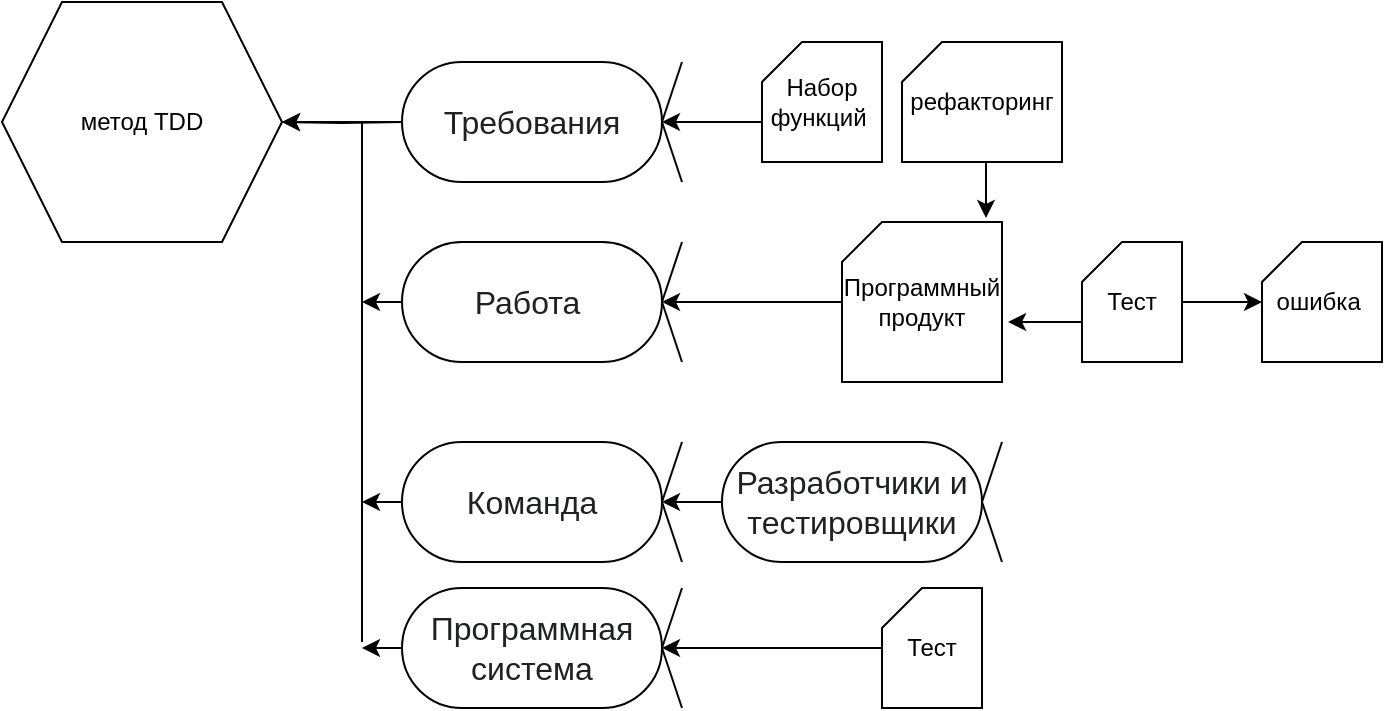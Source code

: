 <mxfile version="15.9.4" type="github">
  <diagram name="Page-1" id="e7e014a7-5840-1c2e-5031-d8a46d1fe8dd">
    <mxGraphModel dx="868" dy="453" grid="1" gridSize="10" guides="1" tooltips="1" connect="1" arrows="1" fold="1" page="1" pageScale="1" pageWidth="1169" pageHeight="826" background="none" math="0" shadow="0">
      <root>
        <mxCell id="0" />
        <mxCell id="1" parent="0" />
        <mxCell id="hjKGUoCsUy8046te_LSd-41" value="метод TDD" style="shape=hexagon;perimeter=hexagonPerimeter2;whiteSpace=wrap;html=1;fixedSize=1;size=30;rotation=0;" parent="1" vertex="1">
          <mxGeometry x="460" y="120" width="140" height="120" as="geometry" />
        </mxCell>
        <mxCell id="hjKGUoCsUy8046te_LSd-42" value="" style="group" parent="1" vertex="1" connectable="0">
          <mxGeometry x="690" y="150" width="110" height="60" as="geometry" />
        </mxCell>
        <mxCell id="hjKGUoCsUy8046te_LSd-43" value="&lt;font color=&quot;#202124&quot; face=&quot;arial, sans-serif&quot;&gt;&lt;span style=&quot;font-size: 16px ; background-color: rgb(255 , 255 , 255)&quot;&gt;Требования&lt;/span&gt;&lt;/font&gt;" style="rounded=1;whiteSpace=wrap;html=1;arcSize=50;" parent="hjKGUoCsUy8046te_LSd-42" vertex="1">
          <mxGeometry x="-30" width="130" height="60" as="geometry" />
        </mxCell>
        <mxCell id="hjKGUoCsUy8046te_LSd-44" value="" style="endArrow=none;html=1;rounded=0;curved=1;entryX=1;entryY=0.5;entryDx=0;entryDy=0;" parent="hjKGUoCsUy8046te_LSd-42" target="hjKGUoCsUy8046te_LSd-43" edge="1">
          <mxGeometry width="50" height="50" relative="1" as="geometry">
            <mxPoint x="110" y="60" as="sourcePoint" />
            <mxPoint x="210" y="-10" as="targetPoint" />
          </mxGeometry>
        </mxCell>
        <mxCell id="hjKGUoCsUy8046te_LSd-45" value="" style="endArrow=none;html=1;rounded=0;curved=1;entryX=1;entryY=0.5;entryDx=0;entryDy=0;" parent="hjKGUoCsUy8046te_LSd-42" target="hjKGUoCsUy8046te_LSd-43" edge="1">
          <mxGeometry width="50" height="50" relative="1" as="geometry">
            <mxPoint x="110" as="sourcePoint" />
            <mxPoint x="110" y="40" as="targetPoint" />
          </mxGeometry>
        </mxCell>
        <mxCell id="hjKGUoCsUy8046te_LSd-46" value="" style="group" parent="1" vertex="1" connectable="0">
          <mxGeometry x="690" y="240" width="110" height="60" as="geometry" />
        </mxCell>
        <mxCell id="hjKGUoCsUy8046te_LSd-47" value="&lt;font color=&quot;#202124&quot; face=&quot;arial, sans-serif&quot;&gt;&lt;span style=&quot;font-size: 16px ; background-color: rgb(255 , 255 , 255)&quot;&gt;Работа&amp;nbsp;&lt;/span&gt;&lt;/font&gt;" style="rounded=1;whiteSpace=wrap;html=1;arcSize=50;" parent="hjKGUoCsUy8046te_LSd-46" vertex="1">
          <mxGeometry x="-30" width="130" height="60" as="geometry" />
        </mxCell>
        <mxCell id="hjKGUoCsUy8046te_LSd-48" value="" style="endArrow=none;html=1;rounded=0;curved=1;entryX=1;entryY=0.5;entryDx=0;entryDy=0;" parent="hjKGUoCsUy8046te_LSd-46" target="hjKGUoCsUy8046te_LSd-47" edge="1">
          <mxGeometry width="50" height="50" relative="1" as="geometry">
            <mxPoint x="110" y="60" as="sourcePoint" />
            <mxPoint x="210" y="-10" as="targetPoint" />
          </mxGeometry>
        </mxCell>
        <mxCell id="hjKGUoCsUy8046te_LSd-49" value="" style="endArrow=none;html=1;rounded=0;curved=1;entryX=1;entryY=0.5;entryDx=0;entryDy=0;" parent="hjKGUoCsUy8046te_LSd-46" target="hjKGUoCsUy8046te_LSd-47" edge="1">
          <mxGeometry width="50" height="50" relative="1" as="geometry">
            <mxPoint x="110" as="sourcePoint" />
            <mxPoint x="110" y="40" as="targetPoint" />
          </mxGeometry>
        </mxCell>
        <mxCell id="hjKGUoCsUy8046te_LSd-58" style="edgeStyle=orthogonalEdgeStyle;rounded=0;orthogonalLoop=1;jettySize=auto;html=1;exitX=0;exitY=0.5;exitDx=0;exitDy=0;entryX=1;entryY=0.5;entryDx=0;entryDy=0;" parent="1" source="hjKGUoCsUy8046te_LSd-43" target="hjKGUoCsUy8046te_LSd-41" edge="1">
          <mxGeometry relative="1" as="geometry" />
        </mxCell>
        <mxCell id="hjKGUoCsUy8046te_LSd-59" style="edgeStyle=orthogonalEdgeStyle;rounded=0;orthogonalLoop=1;jettySize=auto;html=1;entryX=1;entryY=0.5;entryDx=0;entryDy=0;" parent="1" target="hjKGUoCsUy8046te_LSd-41" edge="1">
          <mxGeometry relative="1" as="geometry">
            <mxPoint x="660" y="180" as="sourcePoint" />
          </mxGeometry>
        </mxCell>
        <mxCell id="hjKGUoCsUy8046te_LSd-65" value="" style="group" parent="1" vertex="1" connectable="0">
          <mxGeometry x="690" y="340" width="110" height="60" as="geometry" />
        </mxCell>
        <mxCell id="hjKGUoCsUy8046te_LSd-66" value="&lt;font color=&quot;#202124&quot; face=&quot;arial, sans-serif&quot;&gt;&lt;span style=&quot;font-size: 16px ; background-color: rgb(255 , 255 , 255)&quot;&gt;Команда&lt;/span&gt;&lt;/font&gt;" style="rounded=1;whiteSpace=wrap;html=1;arcSize=50;" parent="hjKGUoCsUy8046te_LSd-65" vertex="1">
          <mxGeometry x="-30" width="130" height="60" as="geometry" />
        </mxCell>
        <mxCell id="hjKGUoCsUy8046te_LSd-67" value="" style="endArrow=none;html=1;rounded=0;curved=1;entryX=1;entryY=0.5;entryDx=0;entryDy=0;" parent="hjKGUoCsUy8046te_LSd-65" target="hjKGUoCsUy8046te_LSd-66" edge="1">
          <mxGeometry width="50" height="50" relative="1" as="geometry">
            <mxPoint x="110" y="60" as="sourcePoint" />
            <mxPoint x="210" y="-10.0" as="targetPoint" />
          </mxGeometry>
        </mxCell>
        <mxCell id="hjKGUoCsUy8046te_LSd-68" value="" style="endArrow=none;html=1;rounded=0;curved=1;entryX=1;entryY=0.5;entryDx=0;entryDy=0;" parent="hjKGUoCsUy8046te_LSd-65" target="hjKGUoCsUy8046te_LSd-66" edge="1">
          <mxGeometry width="50" height="50" relative="1" as="geometry">
            <mxPoint x="110" as="sourcePoint" />
            <mxPoint x="110" y="40.0" as="targetPoint" />
          </mxGeometry>
        </mxCell>
        <mxCell id="O2x_0k-06AcNhNK3iaKl-23" style="edgeStyle=orthogonalEdgeStyle;rounded=0;orthogonalLoop=1;jettySize=auto;html=1;exitX=0.5;exitY=1;exitDx=0;exitDy=0;exitPerimeter=0;entryX=0.9;entryY=-0.025;entryDx=0;entryDy=0;entryPerimeter=0;" edge="1" parent="1" source="hjKGUoCsUy8046te_LSd-76" target="hjKGUoCsUy8046te_LSd-98">
          <mxGeometry relative="1" as="geometry" />
        </mxCell>
        <mxCell id="hjKGUoCsUy8046te_LSd-76" value="рефакторинг" style="shape=card;whiteSpace=wrap;html=1;size=20;" parent="1" vertex="1">
          <mxGeometry x="910" y="140" width="80" height="60" as="geometry" />
        </mxCell>
        <mxCell id="O2x_0k-06AcNhNK3iaKl-19" style="edgeStyle=orthogonalEdgeStyle;rounded=0;orthogonalLoop=1;jettySize=auto;html=1;" edge="1" parent="1" source="hjKGUoCsUy8046te_LSd-98">
          <mxGeometry relative="1" as="geometry">
            <mxPoint x="790" y="270" as="targetPoint" />
          </mxGeometry>
        </mxCell>
        <mxCell id="hjKGUoCsUy8046te_LSd-98" value="Программный продукт" style="shape=card;whiteSpace=wrap;html=1;size=20;" parent="1" vertex="1">
          <mxGeometry x="880" y="230" width="80" height="80" as="geometry" />
        </mxCell>
        <mxCell id="O2x_0k-06AcNhNK3iaKl-2" value="" style="endArrow=none;html=1;rounded=0;" edge="1" parent="1">
          <mxGeometry width="50" height="50" relative="1" as="geometry">
            <mxPoint x="640" y="440" as="sourcePoint" />
            <mxPoint x="640" y="180" as="targetPoint" />
          </mxGeometry>
        </mxCell>
        <mxCell id="O2x_0k-06AcNhNK3iaKl-4" style="edgeStyle=orthogonalEdgeStyle;rounded=0;orthogonalLoop=1;jettySize=auto;html=1;exitX=0;exitY=0.5;exitDx=0;exitDy=0;" edge="1" parent="1" source="hjKGUoCsUy8046te_LSd-47">
          <mxGeometry relative="1" as="geometry">
            <mxPoint x="640" y="270" as="targetPoint" />
          </mxGeometry>
        </mxCell>
        <mxCell id="O2x_0k-06AcNhNK3iaKl-5" style="edgeStyle=orthogonalEdgeStyle;rounded=0;orthogonalLoop=1;jettySize=auto;html=1;exitX=0;exitY=0.5;exitDx=0;exitDy=0;" edge="1" parent="1" source="hjKGUoCsUy8046te_LSd-66">
          <mxGeometry relative="1" as="geometry">
            <mxPoint x="640" y="370" as="targetPoint" />
          </mxGeometry>
        </mxCell>
        <mxCell id="O2x_0k-06AcNhNK3iaKl-6" value="" style="group" vertex="1" connectable="0" parent="1">
          <mxGeometry x="690" y="413" width="110" height="60" as="geometry" />
        </mxCell>
        <mxCell id="O2x_0k-06AcNhNK3iaKl-7" value="&lt;font color=&quot;#202124&quot; face=&quot;arial, sans-serif&quot;&gt;&lt;span style=&quot;font-size: 16px ; background-color: rgb(255 , 255 , 255)&quot;&gt;Программная система&lt;/span&gt;&lt;/font&gt;" style="rounded=1;whiteSpace=wrap;html=1;arcSize=50;" vertex="1" parent="O2x_0k-06AcNhNK3iaKl-6">
          <mxGeometry x="-30" width="130" height="60" as="geometry" />
        </mxCell>
        <mxCell id="O2x_0k-06AcNhNK3iaKl-8" value="" style="endArrow=none;html=1;rounded=0;curved=1;entryX=1;entryY=0.5;entryDx=0;entryDy=0;" edge="1" parent="O2x_0k-06AcNhNK3iaKl-6" target="O2x_0k-06AcNhNK3iaKl-7">
          <mxGeometry width="50" height="50" relative="1" as="geometry">
            <mxPoint x="110" y="60" as="sourcePoint" />
            <mxPoint x="210" y="-10" as="targetPoint" />
          </mxGeometry>
        </mxCell>
        <mxCell id="O2x_0k-06AcNhNK3iaKl-9" value="" style="endArrow=none;html=1;rounded=0;curved=1;entryX=1;entryY=0.5;entryDx=0;entryDy=0;" edge="1" parent="O2x_0k-06AcNhNK3iaKl-6" target="O2x_0k-06AcNhNK3iaKl-7">
          <mxGeometry width="50" height="50" relative="1" as="geometry">
            <mxPoint x="110" as="sourcePoint" />
            <mxPoint x="110" y="40" as="targetPoint" />
          </mxGeometry>
        </mxCell>
        <mxCell id="O2x_0k-06AcNhNK3iaKl-10" style="edgeStyle=orthogonalEdgeStyle;rounded=0;orthogonalLoop=1;jettySize=auto;html=1;exitX=0;exitY=0.5;exitDx=0;exitDy=0;" edge="1" parent="1" source="O2x_0k-06AcNhNK3iaKl-7">
          <mxGeometry relative="1" as="geometry">
            <mxPoint x="640" y="443" as="targetPoint" />
          </mxGeometry>
        </mxCell>
        <mxCell id="O2x_0k-06AcNhNK3iaKl-12" style="edgeStyle=orthogonalEdgeStyle;rounded=0;orthogonalLoop=1;jettySize=auto;html=1;exitX=0;exitY=0;exitDx=0;exitDy=40;exitPerimeter=0;entryX=1;entryY=0.5;entryDx=0;entryDy=0;" edge="1" parent="1" source="O2x_0k-06AcNhNK3iaKl-11" target="hjKGUoCsUy8046te_LSd-43">
          <mxGeometry relative="1" as="geometry" />
        </mxCell>
        <mxCell id="O2x_0k-06AcNhNK3iaKl-11" value="Набор функций&amp;nbsp;" style="shape=card;whiteSpace=wrap;html=1;size=20;" vertex="1" parent="1">
          <mxGeometry x="840" y="140" width="60" height="60" as="geometry" />
        </mxCell>
        <mxCell id="O2x_0k-06AcNhNK3iaKl-13" value="" style="group" vertex="1" connectable="0" parent="1">
          <mxGeometry x="850" y="340" width="110" height="60" as="geometry" />
        </mxCell>
        <mxCell id="O2x_0k-06AcNhNK3iaKl-14" value="&lt;font color=&quot;#202124&quot; face=&quot;arial, sans-serif&quot;&gt;&lt;span style=&quot;font-size: 16px ; background-color: rgb(255 , 255 , 255)&quot;&gt;Разработчики и тестировщики&lt;/span&gt;&lt;/font&gt;" style="rounded=1;whiteSpace=wrap;html=1;arcSize=50;" vertex="1" parent="O2x_0k-06AcNhNK3iaKl-13">
          <mxGeometry x="-30" width="130" height="60" as="geometry" />
        </mxCell>
        <mxCell id="O2x_0k-06AcNhNK3iaKl-15" value="" style="endArrow=none;html=1;rounded=0;curved=1;entryX=1;entryY=0.5;entryDx=0;entryDy=0;" edge="1" parent="O2x_0k-06AcNhNK3iaKl-13" target="O2x_0k-06AcNhNK3iaKl-14">
          <mxGeometry width="50" height="50" relative="1" as="geometry">
            <mxPoint x="110" y="60" as="sourcePoint" />
            <mxPoint x="210" y="-10.0" as="targetPoint" />
          </mxGeometry>
        </mxCell>
        <mxCell id="O2x_0k-06AcNhNK3iaKl-16" value="" style="endArrow=none;html=1;rounded=0;curved=1;entryX=1;entryY=0.5;entryDx=0;entryDy=0;" edge="1" parent="O2x_0k-06AcNhNK3iaKl-13" target="O2x_0k-06AcNhNK3iaKl-14">
          <mxGeometry width="50" height="50" relative="1" as="geometry">
            <mxPoint x="110" as="sourcePoint" />
            <mxPoint x="110" y="40.0" as="targetPoint" />
          </mxGeometry>
        </mxCell>
        <mxCell id="O2x_0k-06AcNhNK3iaKl-17" style="edgeStyle=orthogonalEdgeStyle;rounded=0;orthogonalLoop=1;jettySize=auto;html=1;exitX=0;exitY=0.5;exitDx=0;exitDy=0;" edge="1" parent="1" source="O2x_0k-06AcNhNK3iaKl-14">
          <mxGeometry relative="1" as="geometry">
            <mxPoint x="790" y="370" as="targetPoint" />
          </mxGeometry>
        </mxCell>
        <mxCell id="O2x_0k-06AcNhNK3iaKl-22" style="edgeStyle=orthogonalEdgeStyle;rounded=0;orthogonalLoop=1;jettySize=auto;html=1;" edge="1" parent="1" source="O2x_0k-06AcNhNK3iaKl-20" target="O2x_0k-06AcNhNK3iaKl-21">
          <mxGeometry relative="1" as="geometry" />
        </mxCell>
        <mxCell id="O2x_0k-06AcNhNK3iaKl-28" style="edgeStyle=orthogonalEdgeStyle;rounded=0;orthogonalLoop=1;jettySize=auto;html=1;exitX=0;exitY=0;exitDx=0;exitDy=40;exitPerimeter=0;entryX=1.038;entryY=0.625;entryDx=0;entryDy=0;entryPerimeter=0;" edge="1" parent="1" source="O2x_0k-06AcNhNK3iaKl-20" target="hjKGUoCsUy8046te_LSd-98">
          <mxGeometry relative="1" as="geometry" />
        </mxCell>
        <mxCell id="O2x_0k-06AcNhNK3iaKl-20" value="Тест" style="shape=card;whiteSpace=wrap;html=1;size=20;" vertex="1" parent="1">
          <mxGeometry x="1000" y="240" width="50" height="60" as="geometry" />
        </mxCell>
        <mxCell id="O2x_0k-06AcNhNK3iaKl-21" value="ошибка&amp;nbsp;" style="shape=card;whiteSpace=wrap;html=1;size=20;" vertex="1" parent="1">
          <mxGeometry x="1090" y="240" width="60" height="60" as="geometry" />
        </mxCell>
        <mxCell id="O2x_0k-06AcNhNK3iaKl-27" style="edgeStyle=orthogonalEdgeStyle;rounded=0;orthogonalLoop=1;jettySize=auto;html=1;" edge="1" parent="1" source="O2x_0k-06AcNhNK3iaKl-26">
          <mxGeometry relative="1" as="geometry">
            <mxPoint x="790" y="443" as="targetPoint" />
          </mxGeometry>
        </mxCell>
        <mxCell id="O2x_0k-06AcNhNK3iaKl-26" value="Тест" style="shape=card;whiteSpace=wrap;html=1;size=20;" vertex="1" parent="1">
          <mxGeometry x="900" y="413" width="50" height="60" as="geometry" />
        </mxCell>
      </root>
    </mxGraphModel>
  </diagram>
</mxfile>
